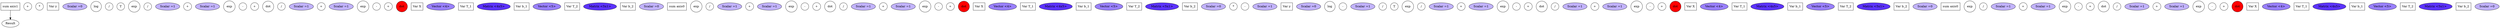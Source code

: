digraph nn{
	1 [label="sum axis1", shape=record];
	2 [label="+", shape=circle];
	3 [label="*", shape=circle];
	4 [label="Var y", shape=box];
	5 [label="Scalar =0", style="filled", fillcolor=".7 .3 1.0"];
	6 [label="log", shape=circle];
	7 [label="/", shape=circle];
	8 [label="T", shape=circle];
	9 [label="exp", shape=circle];
	10 [label="/", shape=circle];
	11 [label="Scalar =1", style="filled", fillcolor=".7 .3 1.0"];
	12 [label="+", shape=circle];
	13 [label="Scalar =1", style="filled", fillcolor=".7 .3 1.0"];
	14 [label="exp", shape=circle];
	15 [label="-", shape=circle];
	16 [label="+", shape=circle];
	17 [label="dot", shape=circle];
	18 [label="/", shape=circle];
	19 [label="Scalar =1", style="filled", fillcolor=".7 .3 1.0"];
	20 [label="+", shape=circle];
	21 [label="Scalar =1", style="filled", fillcolor=".7 .3 1.0"];
	22 [label="exp", shape=circle];
	23 [label="-", shape=circle];
	24 [label="+", shape=circle];
	25 [label="dot", style="filled", fillcolor=red , shape=circle];
	26 [label="Var X", shape=box];
	27 [label="Vector <4>", style="filled", fillcolor=".7 .5 1.0"];
	28 [label="Var T_1", shape=box];
	29 [label="Matrix <4x5>", style="filled", fillcolor=".7 .8 1.0"];
	30 [label="Var b_1", shape=box];
	31 [label="Vector <5>", style="filled", fillcolor=".7 .5 1.0"];
	32 [label="Var T_2", shape=box];
	33 [label="Matrix <5x1>", style="filled", fillcolor=".7 .8 1.0"];
	34 [label="Var b_2", shape=box];
	35 [label="Scalar =0", style="filled", fillcolor=".7 .3 1.0"];
	36 [label="sum axis0", shape=record];
	37 [label="exp", shape=circle];
	38 [label="/", shape=circle];
	39 [label="Scalar =1", style="filled", fillcolor=".7 .3 1.0"];
	40 [label="+", shape=circle];
	41 [label="Scalar =1", style="filled", fillcolor=".7 .3 1.0"];
	42 [label="exp", shape=circle];
	43 [label="-", shape=circle];
	44 [label="+", shape=circle];
	45 [label="dot", shape=circle];
	46 [label="/", shape=circle];
	47 [label="Scalar =1", style="filled", fillcolor=".7 .3 1.0"];
	48 [label="+", shape=circle];
	49 [label="Scalar =1", style="filled", fillcolor=".7 .3 1.0"];
	50 [label="exp", shape=circle];
	51 [label="-", shape=circle];
	52 [label="+", shape=circle];
	53 [label="dot", style="filled", fillcolor=red , shape=circle];
	54 [label="Var X", shape=box];
	55 [label="Vector <4>", style="filled", fillcolor=".7 .5 1.0"];
	56 [label="Var T_1", shape=box];
	57 [label="Matrix <4x5>", style="filled", fillcolor=".7 .8 1.0"];
	58 [label="Var b_1", shape=box];
	59 [label="Vector <5>", style="filled", fillcolor=".7 .5 1.0"];
	60 [label="Var T_2", shape=box];
	61 [label="Matrix <5x1>", style="filled", fillcolor=".7 .8 1.0"];
	62 [label="Var b_2", shape=box];
	63 [label="Scalar =0", style="filled", fillcolor=".7 .3 1.0"];
	64 [label="*", shape=circle];
	65 [label="-", shape=circle];
	66 [label="Scalar =1", style="filled", fillcolor=".7 .3 1.0"];
	67 [label="Var y", shape=box];
	68 [label="Scalar =0", style="filled", fillcolor=".7 .3 1.0"];
	69 [label="log", shape=circle];
	70 [label="-", shape=circle];
	71 [label="Scalar =1", style="filled", fillcolor=".7 .3 1.0"];
	72 [label="/", shape=circle];
	73 [label="T", shape=circle];
	74 [label="exp", shape=circle];
	75 [label="/", shape=circle];
	76 [label="Scalar =1", style="filled", fillcolor=".7 .3 1.0"];
	77 [label="+", shape=circle];
	78 [label="Scalar =1", style="filled", fillcolor=".7 .3 1.0"];
	79 [label="exp", shape=circle];
	80 [label="-", shape=circle];
	81 [label="+", shape=circle];
	82 [label="dot", shape=circle];
	83 [label="/", shape=circle];
	84 [label="Scalar =1", style="filled", fillcolor=".7 .3 1.0"];
	85 [label="+", shape=circle];
	86 [label="Scalar =1", style="filled", fillcolor=".7 .3 1.0"];
	87 [label="exp", shape=circle];
	88 [label="-", shape=circle];
	89 [label="+", shape=circle];
	90 [label="dot", style="filled", fillcolor=red , shape=circle];
	91 [label="Var X", shape=box];
	92 [label="Vector <4>", style="filled", fillcolor=".7 .5 1.0"];
	93 [label="Var T_1", shape=box];
	94 [label="Matrix <4x5>", style="filled", fillcolor=".7 .8 1.0"];
	95 [label="Var b_1", shape=box];
	96 [label="Vector <5>", style="filled", fillcolor=".7 .5 1.0"];
	97 [label="Var T_2", shape=box];
	98 [label="Matrix <5x1>", style="filled", fillcolor=".7 .8 1.0"];
	99 [label="Var b_2", shape=box];
	100 [label="Scalar =0", style="filled", fillcolor=".7 .3 1.0"];
	101 [label="sum axis0", shape=record];
	102 [label="exp", shape=circle];
	103 [label="/", shape=circle];
	104 [label="Scalar =1", style="filled", fillcolor=".7 .3 1.0"];
	105 [label="+", shape=circle];
	106 [label="Scalar =1", style="filled", fillcolor=".7 .3 1.0"];
	107 [label="exp", shape=circle];
	108 [label="-", shape=circle];
	109 [label="+", shape=circle];
	110 [label="dot", shape=circle];
	111 [label="/", shape=circle];
	112 [label="Scalar =1", style="filled", fillcolor=".7 .3 1.0"];
	113 [label="+", shape=circle];
	114 [label="Scalar =1", style="filled", fillcolor=".7 .3 1.0"];
	115 [label="exp", shape=circle];
	116 [label="-", shape=circle];
	117 [label="+", shape=circle];
	118 [label="dot", style="filled", fillcolor=red , shape=circle];
	119 [label="Var X", shape=box];
	120 [label="Vector <4>", style="filled", fillcolor=".7 .5 1.0"];
	121 [label="Var T_1", shape=box];
	122 [label="Matrix <4x5>", style="filled", fillcolor=".7 .8 1.0"];
	123 [label="Var b_1", shape=box];
	124 [label="Vector <5>", style="filled", fillcolor=".7 .5 1.0"];
	125 [label="Var T_2", shape=box];
	126 [label="Matrix <5x1>", style="filled", fillcolor=".7 .8 1.0"];
	127 [label="Var b_2", shape=box];
	128 [label="Scalar =0", style="filled", fillcolor=".7 .3 1.0"];
	1 -> Result ;
}